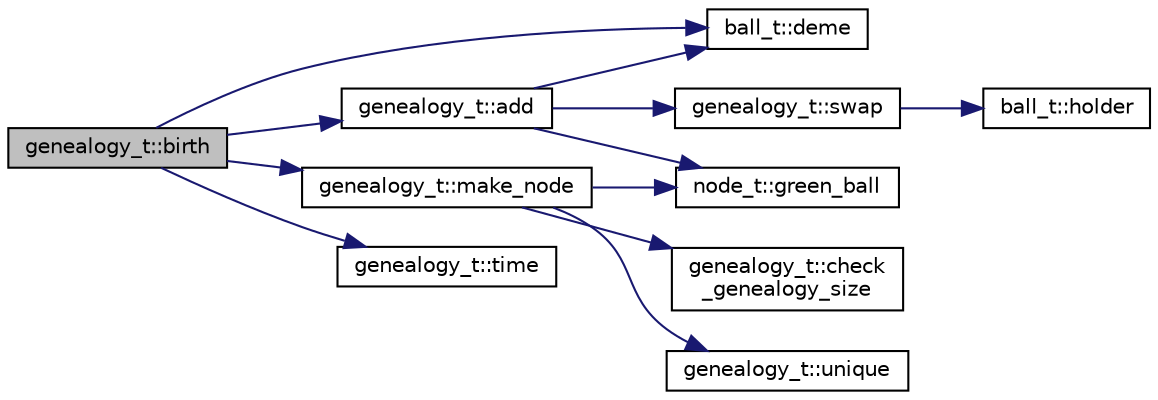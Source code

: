 digraph "genealogy_t::birth"
{
 // LATEX_PDF_SIZE
  edge [fontname="Helvetica",fontsize="10",labelfontname="Helvetica",labelfontsize="10"];
  node [fontname="Helvetica",fontsize="10",shape=record];
  rankdir="LR";
  Node1 [label="genealogy_t::birth",height=0.2,width=0.4,color="black", fillcolor="grey75", style="filled", fontcolor="black",tooltip="birth into deme d"];
  Node1 -> Node2 [color="midnightblue",fontsize="10",style="solid",fontname="Helvetica"];
  Node2 [label="genealogy_t::add",height=0.2,width=0.4,color="black", fillcolor="white", style="filled",URL="$classgenealogy__t.html#a140358dfddf568a26cff1d5933bf2627",tooltip=" "];
  Node2 -> Node3 [color="midnightblue",fontsize="10",style="solid",fontname="Helvetica"];
  Node3 [label="ball_t::deme",height=0.2,width=0.4,color="black", fillcolor="white", style="filled",URL="$classball__t.html#a29e8d8205e8f323bf69767ab5bc9809d",tooltip="view deme"];
  Node2 -> Node4 [color="midnightblue",fontsize="10",style="solid",fontname="Helvetica"];
  Node4 [label="node_t::green_ball",height=0.2,width=0.4,color="black", fillcolor="white", style="filled",URL="$classnode__t.html#ab10430fd8addd5852699c30a23729880",tooltip="pointer to my green ball"];
  Node2 -> Node5 [color="midnightblue",fontsize="10",style="solid",fontname="Helvetica"];
  Node5 [label="genealogy_t::swap",height=0.2,width=0.4,color="black", fillcolor="white", style="filled",URL="$classgenealogy__t.html#a013b76878ca9297f0055be07e40a0bcd",tooltip="swap balls a and b, wherever they lie"];
  Node5 -> Node6 [color="midnightblue",fontsize="10",style="solid",fontname="Helvetica"];
  Node6 [label="ball_t::holder",height=0.2,width=0.4,color="black", fillcolor="white", style="filled",URL="$classball__t.html#a84b2949440ac7d1fcd8127076e082928",tooltip="in whose pocket do I lie?"];
  Node1 -> Node3 [color="midnightblue",fontsize="10",style="solid",fontname="Helvetica"];
  Node1 -> Node7 [color="midnightblue",fontsize="10",style="solid",fontname="Helvetica"];
  Node7 [label="genealogy_t::make_node",height=0.2,width=0.4,color="black", fillcolor="white", style="filled",URL="$classgenealogy__t.html#a29db3270bcc329ea024d1dd5bdf2251d",tooltip=" "];
  Node7 -> Node8 [color="midnightblue",fontsize="10",style="solid",fontname="Helvetica"];
  Node8 [label="genealogy_t::check\l_genealogy_size",height=0.2,width=0.4,color="black", fillcolor="white", style="filled",URL="$classgenealogy__t.html#af5d033ab4a4920e4922f25366373216d",tooltip=" "];
  Node7 -> Node4 [color="midnightblue",fontsize="10",style="solid",fontname="Helvetica"];
  Node7 -> Node9 [color="midnightblue",fontsize="10",style="solid",fontname="Helvetica"];
  Node9 [label="genealogy_t::unique",height=0.2,width=0.4,color="black", fillcolor="white", style="filled",URL="$classgenealogy__t.html#a3bc74ce8cff388d0a0e4fb8bc8f0c2a9",tooltip="get the next unique name"];
  Node1 -> Node10 [color="midnightblue",fontsize="10",style="solid",fontname="Helvetica"];
  Node10 [label="genealogy_t::time",height=0.2,width=0.4,color="black", fillcolor="white", style="filled",URL="$classgenealogy__t.html#a4e52880b04a66502530ccf7c9b3cd634",tooltip="view/set current time."];
}
